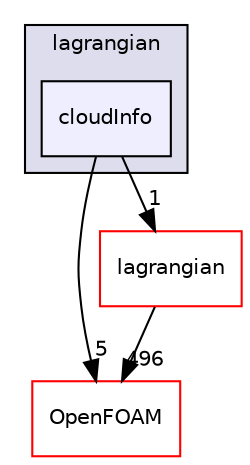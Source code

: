 digraph "src/functionObjects/lagrangian/cloudInfo" {
  bgcolor=transparent;
  compound=true
  node [ fontsize="10", fontname="Helvetica"];
  edge [ labelfontsize="10", labelfontname="Helvetica"];
  subgraph clusterdir_d9814129caaca576fbd52a4e4170397d {
    graph [ bgcolor="#ddddee", pencolor="black", label="lagrangian" fontname="Helvetica", fontsize="10", URL="dir_d9814129caaca576fbd52a4e4170397d.html"]
  dir_745a118582f86ec001084dfd17322fc5 [shape=box, label="cloudInfo", style="filled", fillcolor="#eeeeff", pencolor="black", URL="dir_745a118582f86ec001084dfd17322fc5.html"];
  }
  dir_c5473ff19b20e6ec4dfe5c310b3778a8 [shape=box label="OpenFOAM" color="red" URL="dir_c5473ff19b20e6ec4dfe5c310b3778a8.html"];
  dir_f8c25efc4b6f6a8502a42d5af7554d23 [shape=box label="lagrangian" color="red" URL="dir_f8c25efc4b6f6a8502a42d5af7554d23.html"];
  dir_745a118582f86ec001084dfd17322fc5->dir_c5473ff19b20e6ec4dfe5c310b3778a8 [headlabel="5", labeldistance=1.5 headhref="dir_001351_002151.html"];
  dir_745a118582f86ec001084dfd17322fc5->dir_f8c25efc4b6f6a8502a42d5af7554d23 [headlabel="1", labeldistance=1.5 headhref="dir_001351_001500.html"];
  dir_f8c25efc4b6f6a8502a42d5af7554d23->dir_c5473ff19b20e6ec4dfe5c310b3778a8 [headlabel="496", labeldistance=1.5 headhref="dir_001500_002151.html"];
}
